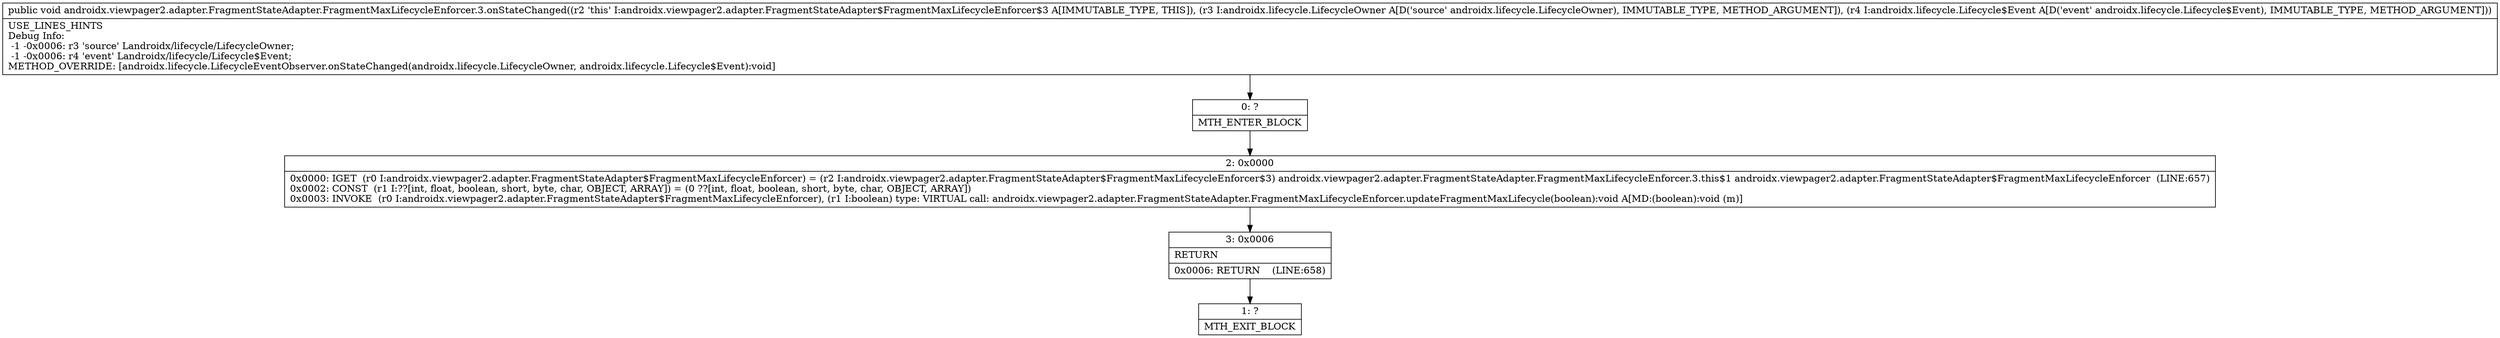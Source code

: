 digraph "CFG forandroidx.viewpager2.adapter.FragmentStateAdapter.FragmentMaxLifecycleEnforcer.3.onStateChanged(Landroidx\/lifecycle\/LifecycleOwner;Landroidx\/lifecycle\/Lifecycle$Event;)V" {
Node_0 [shape=record,label="{0\:\ ?|MTH_ENTER_BLOCK\l}"];
Node_2 [shape=record,label="{2\:\ 0x0000|0x0000: IGET  (r0 I:androidx.viewpager2.adapter.FragmentStateAdapter$FragmentMaxLifecycleEnforcer) = (r2 I:androidx.viewpager2.adapter.FragmentStateAdapter$FragmentMaxLifecycleEnforcer$3) androidx.viewpager2.adapter.FragmentStateAdapter.FragmentMaxLifecycleEnforcer.3.this$1 androidx.viewpager2.adapter.FragmentStateAdapter$FragmentMaxLifecycleEnforcer  (LINE:657)\l0x0002: CONST  (r1 I:??[int, float, boolean, short, byte, char, OBJECT, ARRAY]) = (0 ??[int, float, boolean, short, byte, char, OBJECT, ARRAY]) \l0x0003: INVOKE  (r0 I:androidx.viewpager2.adapter.FragmentStateAdapter$FragmentMaxLifecycleEnforcer), (r1 I:boolean) type: VIRTUAL call: androidx.viewpager2.adapter.FragmentStateAdapter.FragmentMaxLifecycleEnforcer.updateFragmentMaxLifecycle(boolean):void A[MD:(boolean):void (m)]\l}"];
Node_3 [shape=record,label="{3\:\ 0x0006|RETURN\l|0x0006: RETURN    (LINE:658)\l}"];
Node_1 [shape=record,label="{1\:\ ?|MTH_EXIT_BLOCK\l}"];
MethodNode[shape=record,label="{public void androidx.viewpager2.adapter.FragmentStateAdapter.FragmentMaxLifecycleEnforcer.3.onStateChanged((r2 'this' I:androidx.viewpager2.adapter.FragmentStateAdapter$FragmentMaxLifecycleEnforcer$3 A[IMMUTABLE_TYPE, THIS]), (r3 I:androidx.lifecycle.LifecycleOwner A[D('source' androidx.lifecycle.LifecycleOwner), IMMUTABLE_TYPE, METHOD_ARGUMENT]), (r4 I:androidx.lifecycle.Lifecycle$Event A[D('event' androidx.lifecycle.Lifecycle$Event), IMMUTABLE_TYPE, METHOD_ARGUMENT]))  | USE_LINES_HINTS\lDebug Info:\l  \-1 \-0x0006: r3 'source' Landroidx\/lifecycle\/LifecycleOwner;\l  \-1 \-0x0006: r4 'event' Landroidx\/lifecycle\/Lifecycle$Event;\lMETHOD_OVERRIDE: [androidx.lifecycle.LifecycleEventObserver.onStateChanged(androidx.lifecycle.LifecycleOwner, androidx.lifecycle.Lifecycle$Event):void]\l}"];
MethodNode -> Node_0;Node_0 -> Node_2;
Node_2 -> Node_3;
Node_3 -> Node_1;
}

